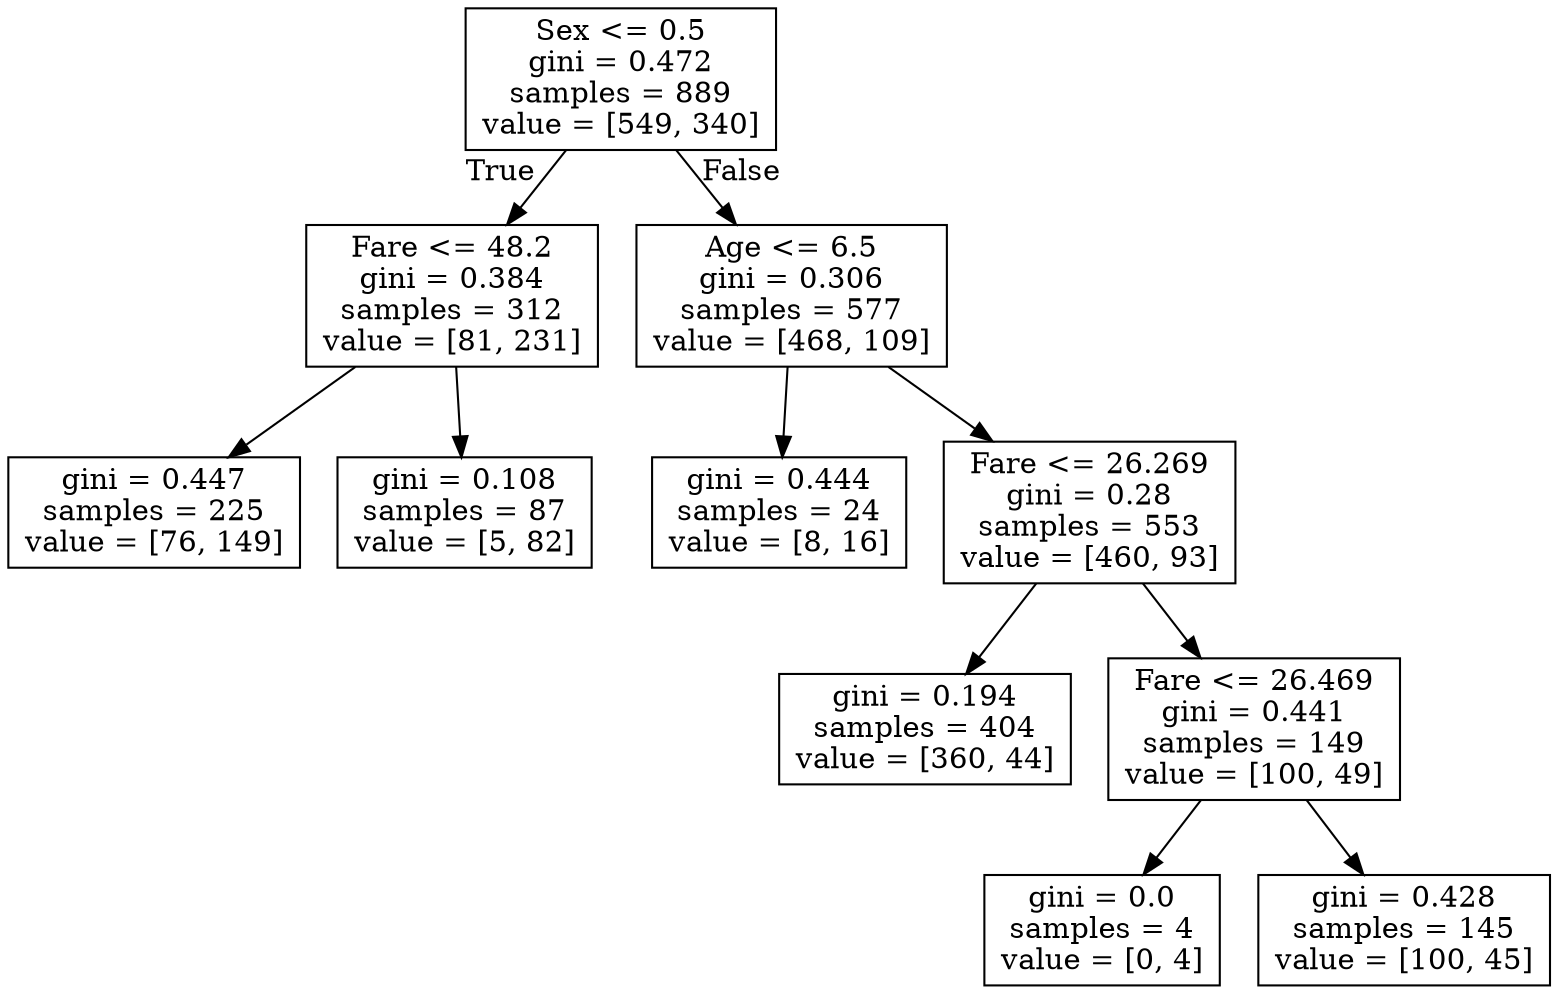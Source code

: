 digraph Tree {
node [shape=box] ;
0 [label="Sex <= 0.5\ngini = 0.472\nsamples = 889\nvalue = [549, 340]"] ;
1 [label="Fare <= 48.2\ngini = 0.384\nsamples = 312\nvalue = [81, 231]"] ;
0 -> 1 [labeldistance=2.5, labelangle=45, headlabel="True"] ;
7 [label="gini = 0.447\nsamples = 225\nvalue = [76, 149]"] ;
1 -> 7 ;
8 [label="gini = 0.108\nsamples = 87\nvalue = [5, 82]"] ;
1 -> 8 ;
2 [label="Age <= 6.5\ngini = 0.306\nsamples = 577\nvalue = [468, 109]"] ;
0 -> 2 [labeldistance=2.5, labelangle=-45, headlabel="False"] ;
3 [label="gini = 0.444\nsamples = 24\nvalue = [8, 16]"] ;
2 -> 3 ;
4 [label="Fare <= 26.269\ngini = 0.28\nsamples = 553\nvalue = [460, 93]"] ;
2 -> 4 ;
5 [label="gini = 0.194\nsamples = 404\nvalue = [360, 44]"] ;
4 -> 5 ;
6 [label="Fare <= 26.469\ngini = 0.441\nsamples = 149\nvalue = [100, 49]"] ;
4 -> 6 ;
9 [label="gini = 0.0\nsamples = 4\nvalue = [0, 4]"] ;
6 -> 9 ;
10 [label="gini = 0.428\nsamples = 145\nvalue = [100, 45]"] ;
6 -> 10 ;
}